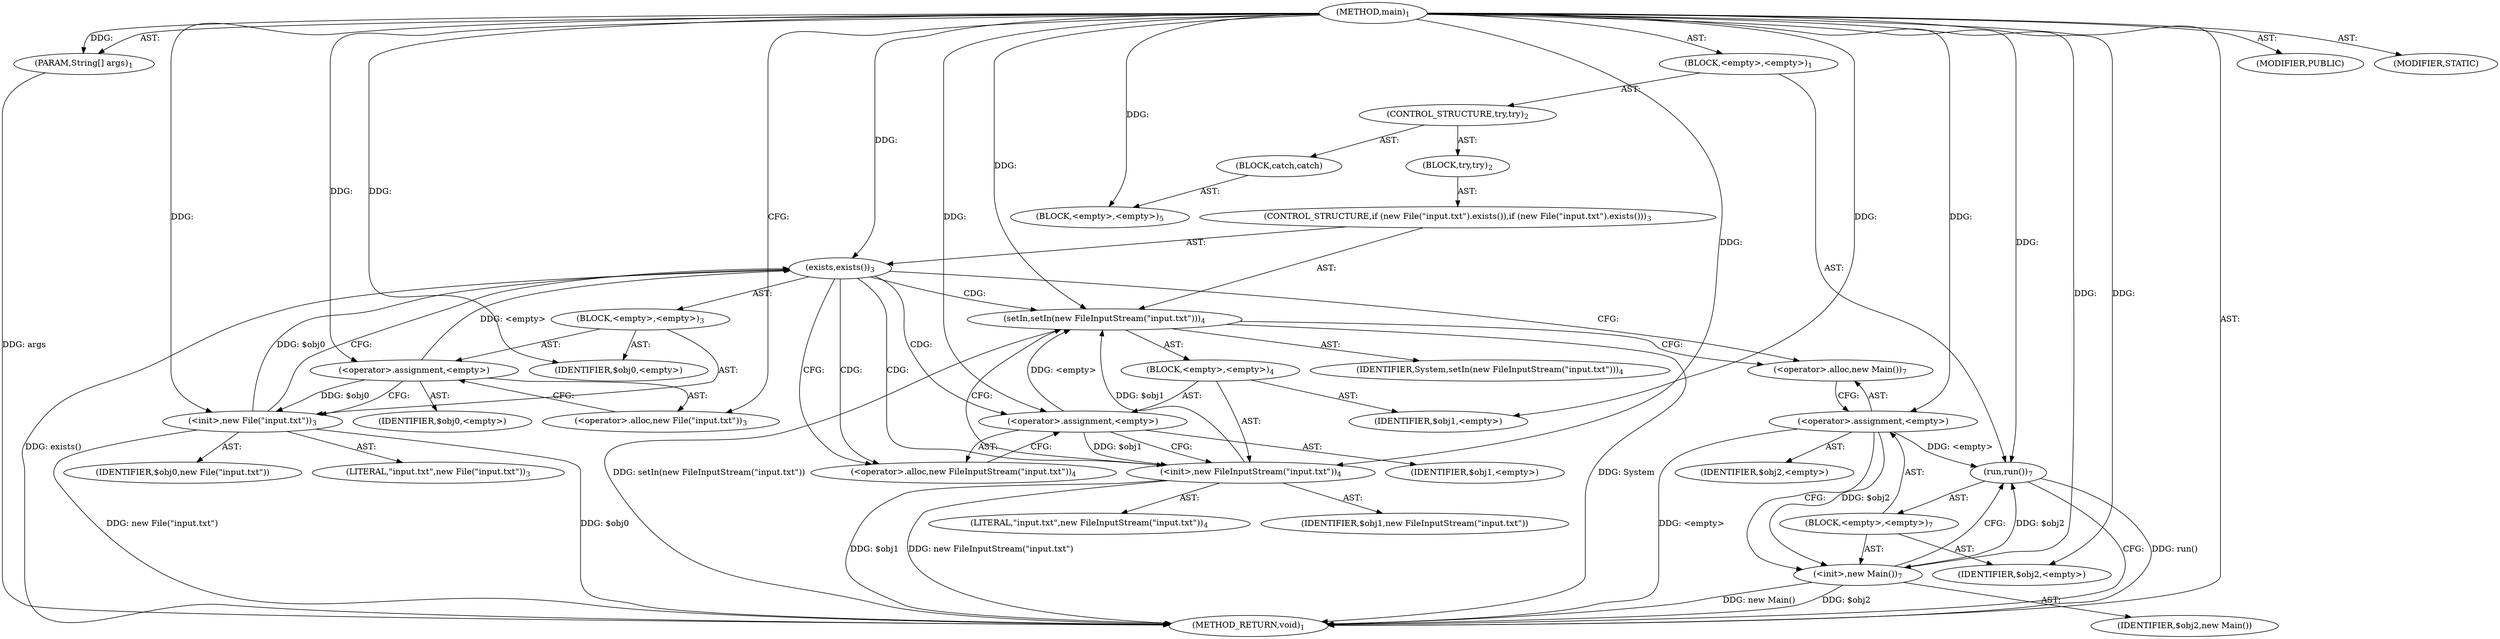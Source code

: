 digraph "main" {  
"17" [label = <(METHOD,main)<SUB>1</SUB>> ]
"18" [label = <(PARAM,String[] args)<SUB>1</SUB>> ]
"19" [label = <(BLOCK,&lt;empty&gt;,&lt;empty&gt;)<SUB>1</SUB>> ]
"20" [label = <(CONTROL_STRUCTURE,try,try)<SUB>2</SUB>> ]
"21" [label = <(BLOCK,try,try)<SUB>2</SUB>> ]
"22" [label = <(CONTROL_STRUCTURE,if (new File(&quot;input.txt&quot;).exists()),if (new File(&quot;input.txt&quot;).exists()))<SUB>3</SUB>> ]
"23" [label = <(exists,exists())<SUB>3</SUB>> ]
"24" [label = <(BLOCK,&lt;empty&gt;,&lt;empty&gt;)<SUB>3</SUB>> ]
"25" [label = <(&lt;operator&gt;.assignment,&lt;empty&gt;)> ]
"26" [label = <(IDENTIFIER,$obj0,&lt;empty&gt;)> ]
"27" [label = <(&lt;operator&gt;.alloc,new File(&quot;input.txt&quot;))<SUB>3</SUB>> ]
"28" [label = <(&lt;init&gt;,new File(&quot;input.txt&quot;))<SUB>3</SUB>> ]
"29" [label = <(IDENTIFIER,$obj0,new File(&quot;input.txt&quot;))> ]
"30" [label = <(LITERAL,&quot;input.txt&quot;,new File(&quot;input.txt&quot;))<SUB>3</SUB>> ]
"31" [label = <(IDENTIFIER,$obj0,&lt;empty&gt;)> ]
"32" [label = <(setIn,setIn(new FileInputStream(&quot;input.txt&quot;)))<SUB>4</SUB>> ]
"33" [label = <(IDENTIFIER,System,setIn(new FileInputStream(&quot;input.txt&quot;)))<SUB>4</SUB>> ]
"34" [label = <(BLOCK,&lt;empty&gt;,&lt;empty&gt;)<SUB>4</SUB>> ]
"35" [label = <(&lt;operator&gt;.assignment,&lt;empty&gt;)> ]
"36" [label = <(IDENTIFIER,$obj1,&lt;empty&gt;)> ]
"37" [label = <(&lt;operator&gt;.alloc,new FileInputStream(&quot;input.txt&quot;))<SUB>4</SUB>> ]
"38" [label = <(&lt;init&gt;,new FileInputStream(&quot;input.txt&quot;))<SUB>4</SUB>> ]
"39" [label = <(IDENTIFIER,$obj1,new FileInputStream(&quot;input.txt&quot;))> ]
"40" [label = <(LITERAL,&quot;input.txt&quot;,new FileInputStream(&quot;input.txt&quot;))<SUB>4</SUB>> ]
"41" [label = <(IDENTIFIER,$obj1,&lt;empty&gt;)> ]
"42" [label = <(BLOCK,catch,catch)> ]
"43" [label = <(BLOCK,&lt;empty&gt;,&lt;empty&gt;)<SUB>5</SUB>> ]
"44" [label = <(run,run())<SUB>7</SUB>> ]
"45" [label = <(BLOCK,&lt;empty&gt;,&lt;empty&gt;)<SUB>7</SUB>> ]
"46" [label = <(&lt;operator&gt;.assignment,&lt;empty&gt;)> ]
"47" [label = <(IDENTIFIER,$obj2,&lt;empty&gt;)> ]
"48" [label = <(&lt;operator&gt;.alloc,new Main())<SUB>7</SUB>> ]
"49" [label = <(&lt;init&gt;,new Main())<SUB>7</SUB>> ]
"50" [label = <(IDENTIFIER,$obj2,new Main())> ]
"51" [label = <(IDENTIFIER,$obj2,&lt;empty&gt;)> ]
"52" [label = <(MODIFIER,PUBLIC)> ]
"53" [label = <(MODIFIER,STATIC)> ]
"54" [label = <(METHOD_RETURN,void)<SUB>1</SUB>> ]
  "17" -> "18"  [ label = "AST: "] 
  "17" -> "19"  [ label = "AST: "] 
  "17" -> "52"  [ label = "AST: "] 
  "17" -> "53"  [ label = "AST: "] 
  "17" -> "54"  [ label = "AST: "] 
  "19" -> "20"  [ label = "AST: "] 
  "19" -> "44"  [ label = "AST: "] 
  "20" -> "21"  [ label = "AST: "] 
  "20" -> "42"  [ label = "AST: "] 
  "21" -> "22"  [ label = "AST: "] 
  "22" -> "23"  [ label = "AST: "] 
  "22" -> "32"  [ label = "AST: "] 
  "23" -> "24"  [ label = "AST: "] 
  "24" -> "25"  [ label = "AST: "] 
  "24" -> "28"  [ label = "AST: "] 
  "24" -> "31"  [ label = "AST: "] 
  "25" -> "26"  [ label = "AST: "] 
  "25" -> "27"  [ label = "AST: "] 
  "28" -> "29"  [ label = "AST: "] 
  "28" -> "30"  [ label = "AST: "] 
  "32" -> "33"  [ label = "AST: "] 
  "32" -> "34"  [ label = "AST: "] 
  "34" -> "35"  [ label = "AST: "] 
  "34" -> "38"  [ label = "AST: "] 
  "34" -> "41"  [ label = "AST: "] 
  "35" -> "36"  [ label = "AST: "] 
  "35" -> "37"  [ label = "AST: "] 
  "38" -> "39"  [ label = "AST: "] 
  "38" -> "40"  [ label = "AST: "] 
  "42" -> "43"  [ label = "AST: "] 
  "44" -> "45"  [ label = "AST: "] 
  "45" -> "46"  [ label = "AST: "] 
  "45" -> "49"  [ label = "AST: "] 
  "45" -> "51"  [ label = "AST: "] 
  "46" -> "47"  [ label = "AST: "] 
  "46" -> "48"  [ label = "AST: "] 
  "49" -> "50"  [ label = "AST: "] 
  "44" -> "54"  [ label = "CFG: "] 
  "46" -> "49"  [ label = "CFG: "] 
  "49" -> "44"  [ label = "CFG: "] 
  "23" -> "48"  [ label = "CFG: "] 
  "23" -> "37"  [ label = "CFG: "] 
  "32" -> "48"  [ label = "CFG: "] 
  "48" -> "46"  [ label = "CFG: "] 
  "25" -> "28"  [ label = "CFG: "] 
  "28" -> "23"  [ label = "CFG: "] 
  "35" -> "38"  [ label = "CFG: "] 
  "38" -> "32"  [ label = "CFG: "] 
  "27" -> "25"  [ label = "CFG: "] 
  "37" -> "35"  [ label = "CFG: "] 
  "17" -> "27"  [ label = "CFG: "] 
  "18" -> "54"  [ label = "DDG: args"] 
  "28" -> "54"  [ label = "DDG: $obj0"] 
  "28" -> "54"  [ label = "DDG: new File(&quot;input.txt&quot;)"] 
  "23" -> "54"  [ label = "DDG: exists()"] 
  "38" -> "54"  [ label = "DDG: $obj1"] 
  "38" -> "54"  [ label = "DDG: new FileInputStream(&quot;input.txt&quot;)"] 
  "32" -> "54"  [ label = "DDG: setIn(new FileInputStream(&quot;input.txt&quot;))"] 
  "46" -> "54"  [ label = "DDG: &lt;empty&gt;"] 
  "49" -> "54"  [ label = "DDG: $obj2"] 
  "49" -> "54"  [ label = "DDG: new Main()"] 
  "44" -> "54"  [ label = "DDG: run()"] 
  "32" -> "54"  [ label = "DDG: System"] 
  "17" -> "18"  [ label = "DDG: "] 
  "46" -> "44"  [ label = "DDG: &lt;empty&gt;"] 
  "49" -> "44"  [ label = "DDG: $obj2"] 
  "17" -> "44"  [ label = "DDG: "] 
  "17" -> "43"  [ label = "DDG: "] 
  "17" -> "46"  [ label = "DDG: "] 
  "17" -> "51"  [ label = "DDG: "] 
  "46" -> "49"  [ label = "DDG: $obj2"] 
  "17" -> "49"  [ label = "DDG: "] 
  "25" -> "23"  [ label = "DDG: &lt;empty&gt;"] 
  "28" -> "23"  [ label = "DDG: $obj0"] 
  "17" -> "23"  [ label = "DDG: "] 
  "17" -> "32"  [ label = "DDG: "] 
  "35" -> "32"  [ label = "DDG: &lt;empty&gt;"] 
  "38" -> "32"  [ label = "DDG: $obj1"] 
  "17" -> "25"  [ label = "DDG: "] 
  "17" -> "31"  [ label = "DDG: "] 
  "17" -> "35"  [ label = "DDG: "] 
  "17" -> "41"  [ label = "DDG: "] 
  "25" -> "28"  [ label = "DDG: $obj0"] 
  "17" -> "28"  [ label = "DDG: "] 
  "35" -> "38"  [ label = "DDG: $obj1"] 
  "17" -> "38"  [ label = "DDG: "] 
  "23" -> "38"  [ label = "CDG: "] 
  "23" -> "32"  [ label = "CDG: "] 
  "23" -> "35"  [ label = "CDG: "] 
  "23" -> "37"  [ label = "CDG: "] 
}
